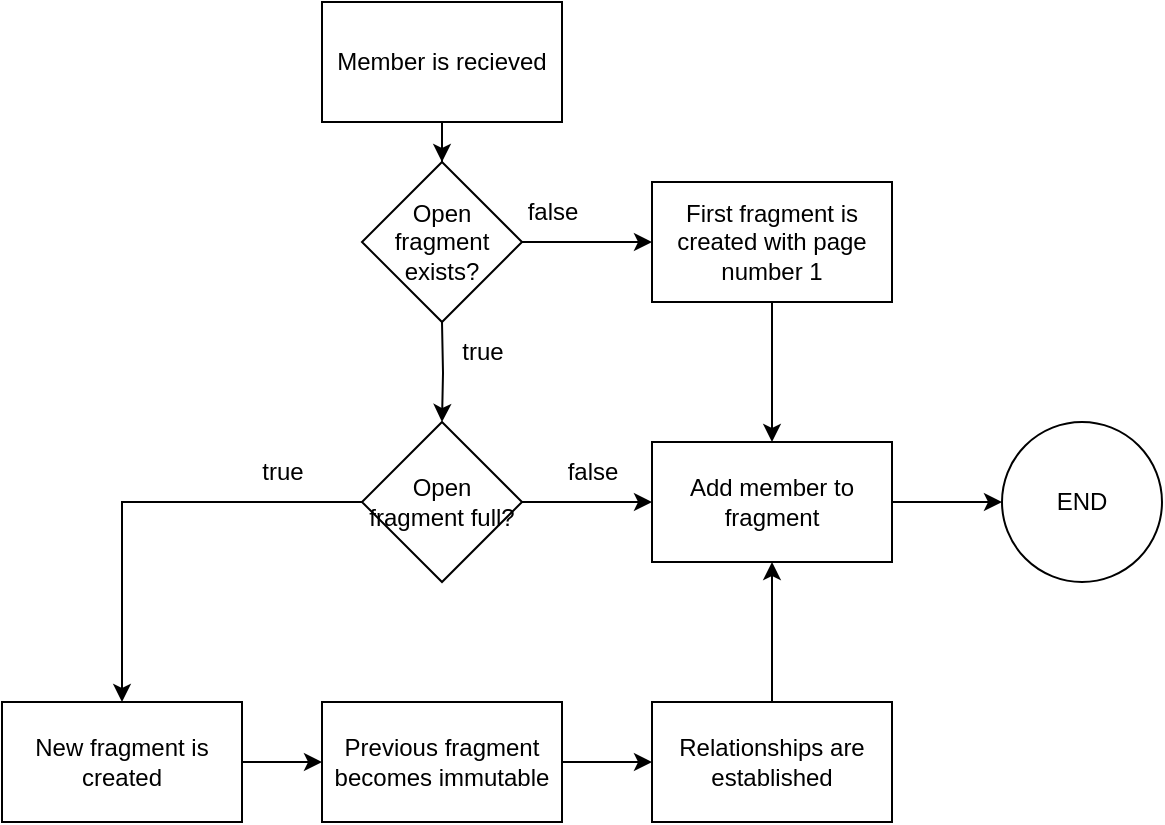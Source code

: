 <mxfile version="20.8.20" type="device"><diagram name="Page-1" id="bmD9HnIE-dHyCKpTOANm"><mxGraphModel dx="1050" dy="573" grid="1" gridSize="10" guides="1" tooltips="1" connect="1" arrows="1" fold="1" page="1" pageScale="1" pageWidth="850" pageHeight="1100" math="0" shadow="0"><root><mxCell id="0"/><mxCell id="1" parent="0"/><mxCell id="1wxidyJidHv6PPPssvRm-22" style="edgeStyle=orthogonalEdgeStyle;rounded=0;orthogonalLoop=1;jettySize=auto;html=1;entryX=0.5;entryY=0;entryDx=0;entryDy=0;" edge="1" parent="1" source="1wxidyJidHv6PPPssvRm-1" target="1wxidyJidHv6PPPssvRm-21"><mxGeometry relative="1" as="geometry"/></mxCell><mxCell id="1wxidyJidHv6PPPssvRm-1" value="Member is recieved" style="rounded=0;whiteSpace=wrap;html=1;" vertex="1" parent="1"><mxGeometry x="260" y="70" width="120" height="60" as="geometry"/></mxCell><mxCell id="1wxidyJidHv6PPPssvRm-26" style="edgeStyle=orthogonalEdgeStyle;rounded=0;orthogonalLoop=1;jettySize=auto;html=1;entryX=0.5;entryY=0;entryDx=0;entryDy=0;" edge="1" parent="1" source="1wxidyJidHv6PPPssvRm-2" target="1wxidyJidHv6PPPssvRm-8"><mxGeometry relative="1" as="geometry"/></mxCell><mxCell id="1wxidyJidHv6PPPssvRm-2" value="First fragment is created with page number 1" style="rounded=0;whiteSpace=wrap;html=1;" vertex="1" parent="1"><mxGeometry x="425" y="160" width="120" height="60" as="geometry"/></mxCell><mxCell id="1wxidyJidHv6PPPssvRm-7" style="edgeStyle=orthogonalEdgeStyle;rounded=0;orthogonalLoop=1;jettySize=auto;html=1;entryX=0.5;entryY=0;entryDx=0;entryDy=0;" edge="1" parent="1" target="1wxidyJidHv6PPPssvRm-6"><mxGeometry relative="1" as="geometry"><mxPoint x="320" y="230" as="sourcePoint"/></mxGeometry></mxCell><mxCell id="1wxidyJidHv6PPPssvRm-9" style="edgeStyle=orthogonalEdgeStyle;rounded=0;orthogonalLoop=1;jettySize=auto;html=1;entryX=0;entryY=0.5;entryDx=0;entryDy=0;" edge="1" parent="1" source="1wxidyJidHv6PPPssvRm-6" target="1wxidyJidHv6PPPssvRm-8"><mxGeometry relative="1" as="geometry"/></mxCell><mxCell id="1wxidyJidHv6PPPssvRm-13" style="edgeStyle=orthogonalEdgeStyle;rounded=0;orthogonalLoop=1;jettySize=auto;html=1;entryX=0.5;entryY=0;entryDx=0;entryDy=0;" edge="1" parent="1" source="1wxidyJidHv6PPPssvRm-6" target="1wxidyJidHv6PPPssvRm-12"><mxGeometry relative="1" as="geometry"/></mxCell><mxCell id="1wxidyJidHv6PPPssvRm-6" value="Open fragment full?" style="rhombus;whiteSpace=wrap;html=1;" vertex="1" parent="1"><mxGeometry x="280" y="280" width="80" height="80" as="geometry"/></mxCell><mxCell id="1wxidyJidHv6PPPssvRm-28" style="edgeStyle=orthogonalEdgeStyle;rounded=0;orthogonalLoop=1;jettySize=auto;html=1;entryX=0;entryY=0.5;entryDx=0;entryDy=0;" edge="1" parent="1" source="1wxidyJidHv6PPPssvRm-8" target="1wxidyJidHv6PPPssvRm-27"><mxGeometry relative="1" as="geometry"/></mxCell><mxCell id="1wxidyJidHv6PPPssvRm-8" value="Add member to fragment" style="rounded=0;whiteSpace=wrap;html=1;" vertex="1" parent="1"><mxGeometry x="425" y="290" width="120" height="60" as="geometry"/></mxCell><mxCell id="1wxidyJidHv6PPPssvRm-11" value="false" style="text;html=1;align=center;verticalAlign=middle;resizable=0;points=[];autosize=1;strokeColor=none;fillColor=none;" vertex="1" parent="1"><mxGeometry x="370" y="290" width="50" height="30" as="geometry"/></mxCell><mxCell id="1wxidyJidHv6PPPssvRm-16" style="edgeStyle=orthogonalEdgeStyle;rounded=0;orthogonalLoop=1;jettySize=auto;html=1;entryX=0;entryY=0.5;entryDx=0;entryDy=0;" edge="1" parent="1" source="1wxidyJidHv6PPPssvRm-12" target="1wxidyJidHv6PPPssvRm-15"><mxGeometry relative="1" as="geometry"/></mxCell><mxCell id="1wxidyJidHv6PPPssvRm-12" value="New fragment is created" style="rounded=0;whiteSpace=wrap;html=1;" vertex="1" parent="1"><mxGeometry x="100" y="420" width="120" height="60" as="geometry"/></mxCell><mxCell id="1wxidyJidHv6PPPssvRm-14" value="true" style="text;html=1;align=center;verticalAlign=middle;resizable=0;points=[];autosize=1;strokeColor=none;fillColor=none;" vertex="1" parent="1"><mxGeometry x="220" y="290" width="40" height="30" as="geometry"/></mxCell><mxCell id="1wxidyJidHv6PPPssvRm-18" style="edgeStyle=orthogonalEdgeStyle;rounded=0;orthogonalLoop=1;jettySize=auto;html=1;entryX=0;entryY=0.5;entryDx=0;entryDy=0;" edge="1" parent="1" source="1wxidyJidHv6PPPssvRm-15" target="1wxidyJidHv6PPPssvRm-17"><mxGeometry relative="1" as="geometry"/></mxCell><mxCell id="1wxidyJidHv6PPPssvRm-15" value="Previous fragment becomes immutable" style="rounded=0;whiteSpace=wrap;html=1;" vertex="1" parent="1"><mxGeometry x="260" y="420" width="120" height="60" as="geometry"/></mxCell><mxCell id="1wxidyJidHv6PPPssvRm-19" style="edgeStyle=orthogonalEdgeStyle;rounded=0;orthogonalLoop=1;jettySize=auto;html=1;entryX=0.5;entryY=1;entryDx=0;entryDy=0;" edge="1" parent="1" source="1wxidyJidHv6PPPssvRm-17" target="1wxidyJidHv6PPPssvRm-8"><mxGeometry relative="1" as="geometry"/></mxCell><mxCell id="1wxidyJidHv6PPPssvRm-17" value="Relationships are established" style="rounded=0;whiteSpace=wrap;html=1;" vertex="1" parent="1"><mxGeometry x="425" y="420" width="120" height="60" as="geometry"/></mxCell><mxCell id="1wxidyJidHv6PPPssvRm-23" style="edgeStyle=orthogonalEdgeStyle;rounded=0;orthogonalLoop=1;jettySize=auto;html=1;entryX=0;entryY=0.5;entryDx=0;entryDy=0;" edge="1" parent="1" source="1wxidyJidHv6PPPssvRm-21" target="1wxidyJidHv6PPPssvRm-2"><mxGeometry relative="1" as="geometry"/></mxCell><mxCell id="1wxidyJidHv6PPPssvRm-21" value="Open fragment exists?" style="rhombus;whiteSpace=wrap;html=1;" vertex="1" parent="1"><mxGeometry x="280" y="150" width="80" height="80" as="geometry"/></mxCell><mxCell id="1wxidyJidHv6PPPssvRm-24" value="false" style="text;html=1;align=center;verticalAlign=middle;resizable=0;points=[];autosize=1;strokeColor=none;fillColor=none;" vertex="1" parent="1"><mxGeometry x="350" y="160" width="50" height="30" as="geometry"/></mxCell><mxCell id="1wxidyJidHv6PPPssvRm-25" value="true" style="text;html=1;align=center;verticalAlign=middle;resizable=0;points=[];autosize=1;strokeColor=none;fillColor=none;" vertex="1" parent="1"><mxGeometry x="320" y="230" width="40" height="30" as="geometry"/></mxCell><mxCell id="1wxidyJidHv6PPPssvRm-27" value="END" style="ellipse;whiteSpace=wrap;html=1;aspect=fixed;" vertex="1" parent="1"><mxGeometry x="600" y="280" width="80" height="80" as="geometry"/></mxCell></root></mxGraphModel></diagram></mxfile>